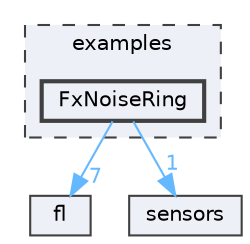 digraph "/home/runner/work/FastLED/FastLED/examples/FxNoiseRing"
{
 // INTERACTIVE_SVG=YES
 // LATEX_PDF_SIZE
  bgcolor="transparent";
  edge [fontname=Helvetica,fontsize=10,labelfontname=Helvetica,labelfontsize=10];
  node [fontname=Helvetica,fontsize=10,shape=box,height=0.2,width=0.4];
  compound=true
  subgraph clusterdir_d28a4824dc47e487b107a5db32ef43c4 {
    graph [ bgcolor="#edf0f7", pencolor="grey25", label="examples", fontname=Helvetica,fontsize=10 style="filled,dashed", URL="dir_d28a4824dc47e487b107a5db32ef43c4.html",tooltip=""]
  dir_5ef9feb7298f66ee154d998687951263 [label="FxNoiseRing", fillcolor="#edf0f7", color="grey25", style="filled,bold", URL="dir_5ef9feb7298f66ee154d998687951263.html",tooltip=""];
  }
  dir_4d1829fa9bd13d7db71e765b2707b248 [label="fl", fillcolor="#edf0f7", color="grey25", style="filled", URL="dir_4d1829fa9bd13d7db71e765b2707b248.html",tooltip=""];
  dir_7349e89ef19c117195f8e371603e1b1f [label="sensors", fillcolor="#edf0f7", color="grey25", style="filled", URL="dir_7349e89ef19c117195f8e371603e1b1f.html",tooltip=""];
  dir_5ef9feb7298f66ee154d998687951263->dir_4d1829fa9bd13d7db71e765b2707b248 [headlabel="7", labeldistance=1.5 headhref="dir_000044_000033.html" href="dir_000044_000033.html" color="steelblue1" fontcolor="steelblue1"];
  dir_5ef9feb7298f66ee154d998687951263->dir_7349e89ef19c117195f8e371603e1b1f [headlabel="1", labeldistance=1.5 headhref="dir_000044_000079.html" href="dir_000044_000079.html" color="steelblue1" fontcolor="steelblue1"];
}
